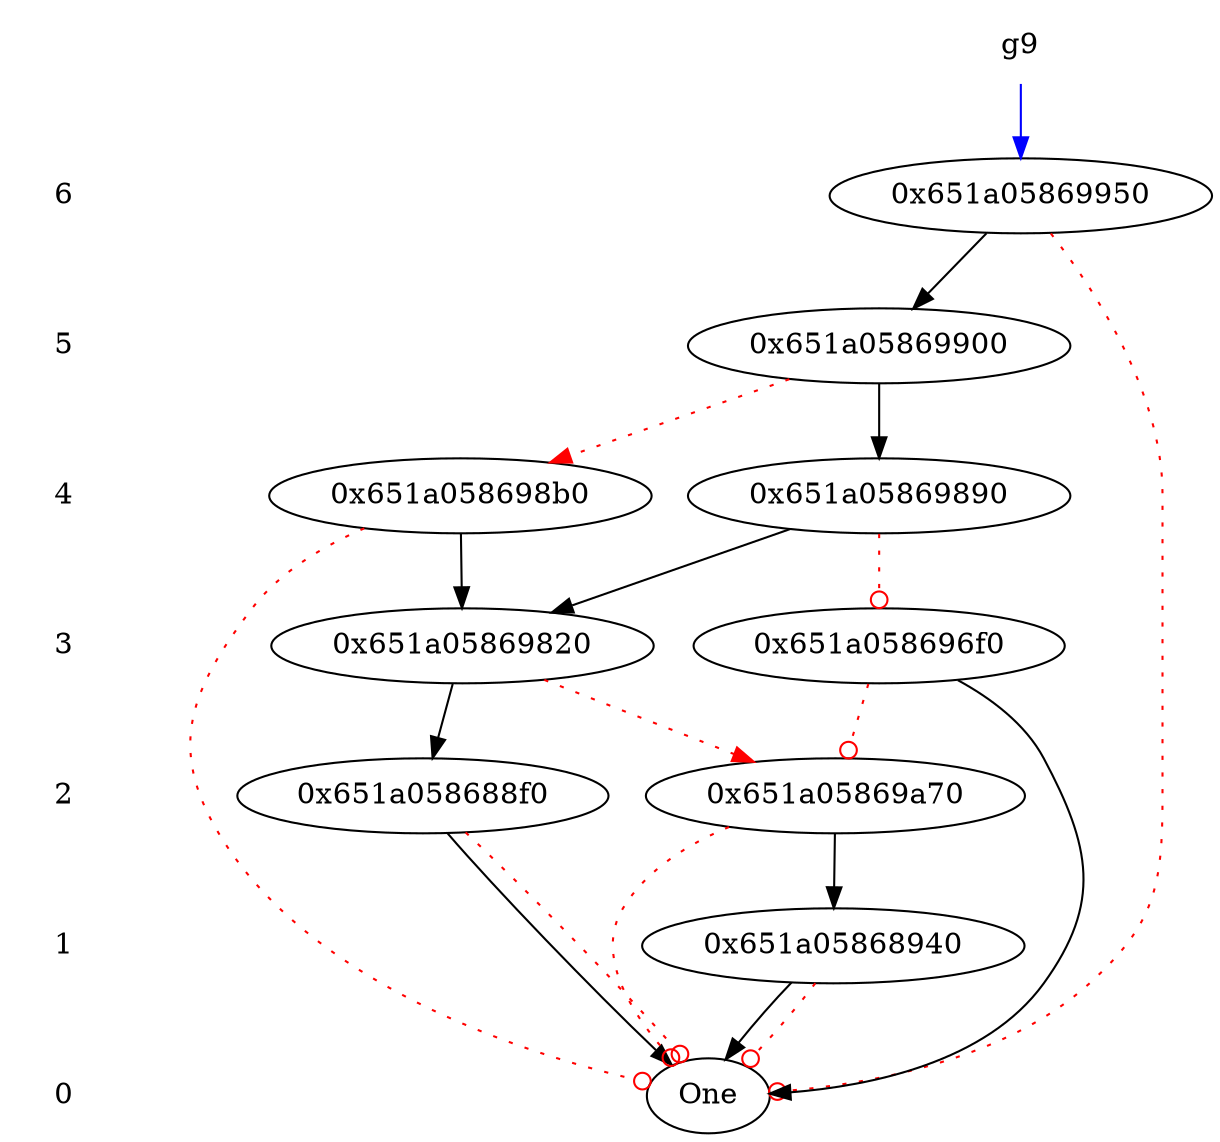 digraph {
   node [shape = plaintext];
   6 -> 5 -> 4 -> 3 -> 2 -> 1 -> 0 [style = invis];
   { rank = source; "g9"; }
   node [shape = ellipse];
   "g9" -> "0x651a05869950" [color = blue];
   { rank = same; 6; "0x651a05869950"; }
   "0x651a05869950" -> "0x651a05869900";
   "0x651a05869950" -> "One"[style = dotted ] [color=red] [arrowhead=odot]
   { rank = same; 5; "0x651a05869900"; }
   "0x651a05869900" -> "0x651a05869890";
   "0x651a05869900" -> "0x651a058698b0"[style = dotted ] [color=red];
   { rank = same; 4; "0x651a05869890"; }
   "0x651a05869890" -> "0x651a05869820";
   "0x651a05869890" -> "0x651a058696f0"[style = dotted ] [color=red] [arrowhead=odot]
   { rank = same; 3; "0x651a05869820"; }
   "0x651a05869820" -> "0x651a058688f0";
   "0x651a05869820" -> "0x651a05869a70"[style = dotted ] [color=red];
   { rank = same; 2; "0x651a058688f0"; }
   "0x651a058688f0" -> "One";
   "0x651a058688f0" -> "One"[style = dotted ] [color=red] [arrowhead=odot]
   { rank = same; 2; "0x651a05869a70"; }
   "0x651a05869a70" -> "0x651a05868940";
   "0x651a05869a70" -> "One"[style = dotted ] [color=red] [arrowhead=odot]
   { rank = same; 1; "0x651a05868940"; }
   "0x651a05868940" -> "One";
   "0x651a05868940" -> "One"[style = dotted ] [color=red] [arrowhead=odot]
   { rank = same; 3; "0x651a058696f0"; }
   "0x651a058696f0" -> "One";
   "0x651a058696f0" -> "0x651a05869a70"[style = dotted ] [color=red] [arrowhead=odot]
   { rank = same; 4; "0x651a058698b0"; }
   "0x651a058698b0" -> "0x651a05869820";
   "0x651a058698b0" -> "One"[style = dotted ] [color=red] [arrowhead=odot]
   { rank = same; 0; "One"; }
}
